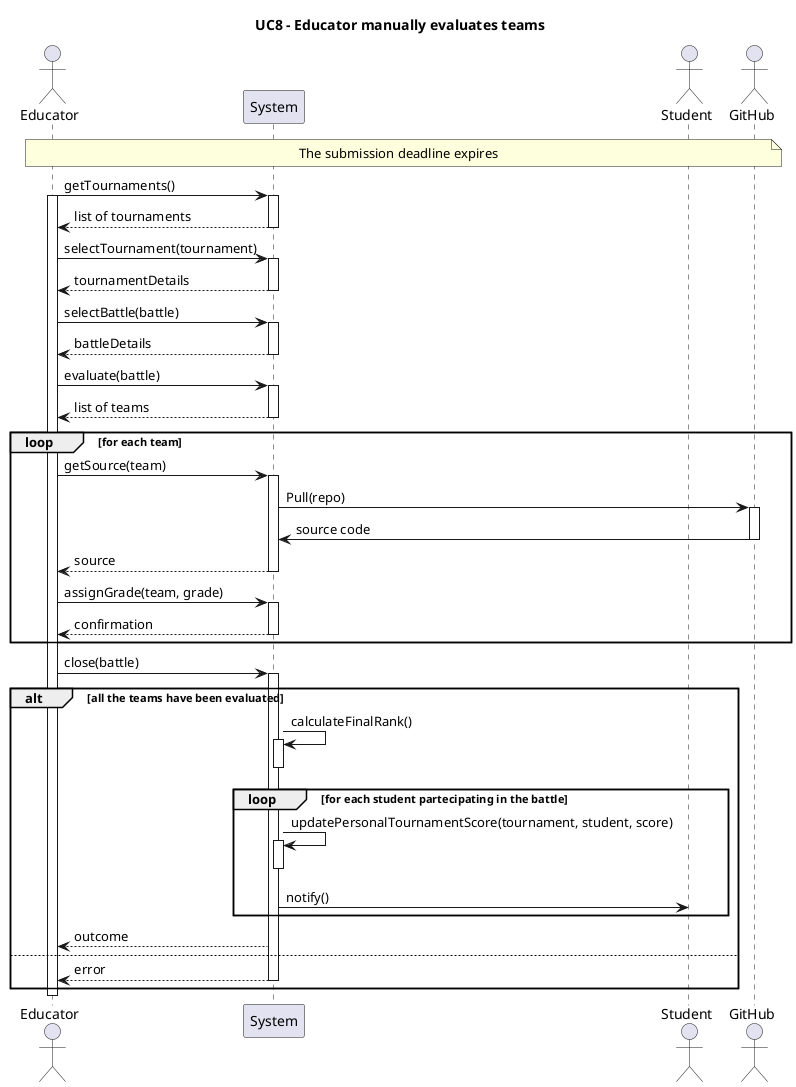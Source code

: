 @startuml UC8
title UC8 - Educator manually evaluates teams
actor Educator
participant System
actor Student
actor GitHub

note across: The submission deadline expires


Educator -> System ++: getTournaments()
activate Educator
System --> Educator--: list of tournaments


Educator -> System ++ : selectTournament(tournament)
Educator <-- System -- : tournamentDetails

Educator -> System ++ : selectBattle(battle)
Educator <-- System -- : battleDetails

Educator -> System ++ : evaluate(battle)
Educator <-- System -- : list of teams

loop for each team
    Educator -> System ++ : getSource(team)
    System -> GitHub ++: Pull(repo)
    System <- GitHub --: source code
    Educator <-- System -- : source

    Educator -> System ++ : assignGrade(team, grade)
    Educator <-- System -- : confirmation
end


Educator -> System ++ : close(battle)

alt all the teams have been evaluated

    System -> System ++-- : calculateFinalRank()

    loop for each student partecipating in the battle
        System -> System ++--: updatePersonalTournamentScore(tournament, student, score)

        System -> Student : notify()
    end

    Educator <-- System  : outcome
else
    Educator <-- System -- : error
end

deactivate Educator
@enduml